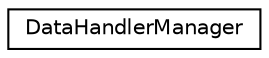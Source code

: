 digraph "Graphical Class Hierarchy"
{
 // LATEX_PDF_SIZE
  edge [fontname="Helvetica",fontsize="10",labelfontname="Helvetica",labelfontsize="10"];
  node [fontname="Helvetica",fontsize="10",shape=record];
  rankdir="LR";
  Node0 [label="DataHandlerManager",height=0.2,width=0.4,color="black", fillcolor="white", style="filled",URL="$class_data_handler_manager.html",tooltip="helper class for DataHandler method callback"];
}
